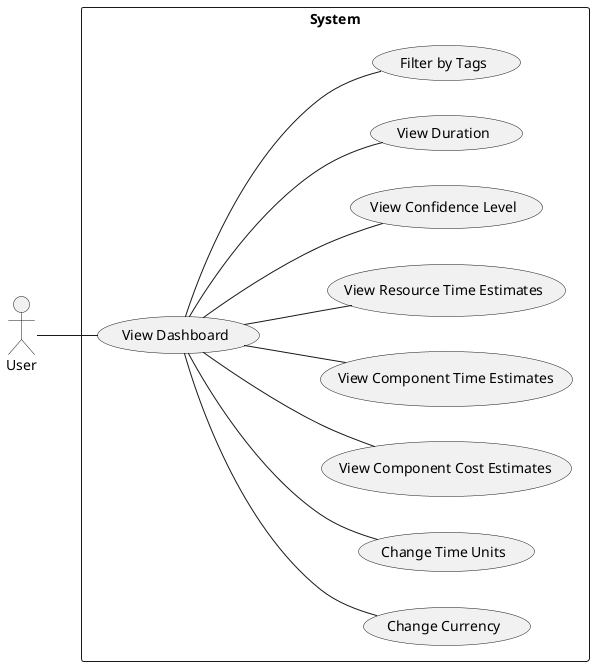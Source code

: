 @startuml "View Dashboard"
    left to right direction

    actor  "User" as user

    rectangle "System" {
        usecase "View Dashboard" as vw_dashboard
        usecase "Change Currency" as change_currency
        usecase "Change Time Units" as change_time_units
        usecase "View Component Cost Estimates" as vw_cost
        usecase "View Component Time Estimates" as vw_time
        usecase "View Resource Time Estimates" as vw_resource
        usecase "View Confidence Level" as vw_confidence
        usecase "View Duration" as vw_duration
        usecase "Filter by Tags" as filter_tags

        user -- vw_dashboard
        vw_dashboard -- change_currency
        vw_dashboard -- change_time_units
        vw_dashboard -- vw_cost
        vw_dashboard -- vw_time
        vw_dashboard -- vw_resource
        vw_dashboard -- vw_confidence
        vw_dashboard -- vw_duration
        vw_dashboard -- filter_tags
    }
@enduml